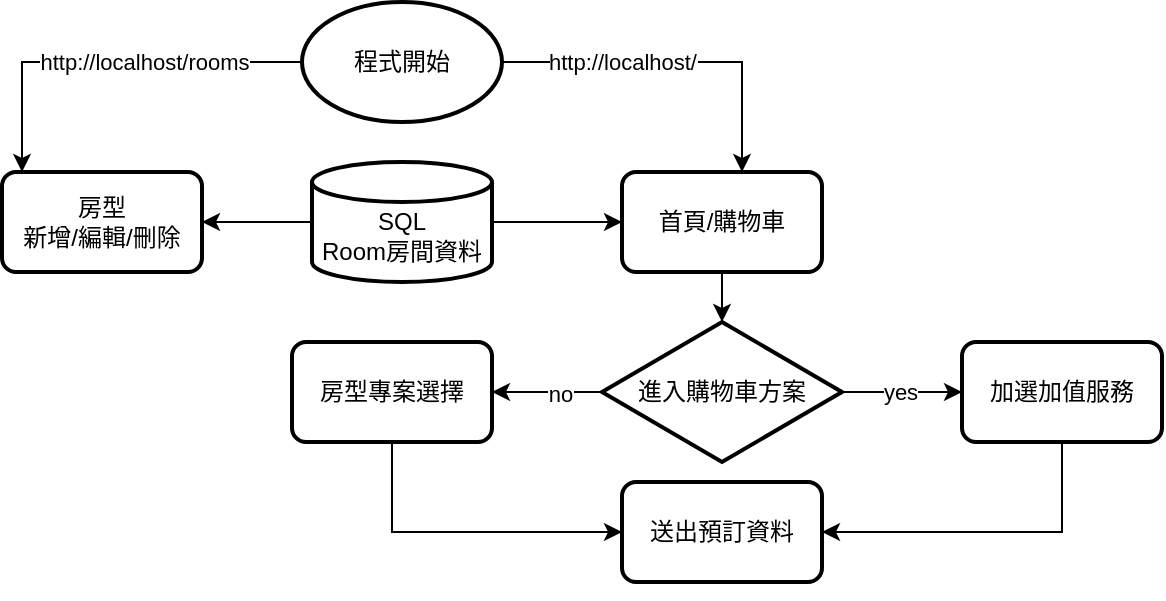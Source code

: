 <mxfile version="25.0.3">
  <diagram name="第 1 页" id="HnQvUGATxTDeYnjtPgmZ">
    <mxGraphModel dx="869" dy="452" grid="1" gridSize="10" guides="1" tooltips="1" connect="1" arrows="1" fold="1" page="1" pageScale="1" pageWidth="827" pageHeight="1169" math="0" shadow="0">
      <root>
        <mxCell id="0" />
        <mxCell id="1" parent="0" />
        <mxCell id="D8SlkgtAjFKEi0TtIdIo-17" style="edgeStyle=orthogonalEdgeStyle;rounded=0;orthogonalLoop=1;jettySize=auto;html=1;exitX=0;exitY=0.5;exitDx=0;exitDy=0;exitPerimeter=0;" edge="1" parent="1" source="D8SlkgtAjFKEi0TtIdIo-4" target="D8SlkgtAjFKEi0TtIdIo-9">
          <mxGeometry relative="1" as="geometry">
            <Array as="points">
              <mxPoint x="120" y="120" />
            </Array>
          </mxGeometry>
        </mxCell>
        <mxCell id="D8SlkgtAjFKEi0TtIdIo-20" value="http://localhost/rooms" style="edgeLabel;html=1;align=center;verticalAlign=middle;resizable=0;points=[];" vertex="1" connectable="0" parent="D8SlkgtAjFKEi0TtIdIo-17">
          <mxGeometry x="-0.462" y="-2" relative="1" as="geometry">
            <mxPoint x="-27" y="2" as="offset" />
          </mxGeometry>
        </mxCell>
        <mxCell id="D8SlkgtAjFKEi0TtIdIo-4" value="程式開始" style="strokeWidth=2;html=1;shape=mxgraph.flowchart.start_1;whiteSpace=wrap;" vertex="1" parent="1">
          <mxGeometry x="260" y="90" width="100" height="60" as="geometry" />
        </mxCell>
        <mxCell id="D8SlkgtAjFKEi0TtIdIo-21" style="edgeStyle=orthogonalEdgeStyle;rounded=0;orthogonalLoop=1;jettySize=auto;html=1;exitX=1;exitY=0.5;exitDx=0;exitDy=0;exitPerimeter=0;entryX=0;entryY=0.5;entryDx=0;entryDy=0;" edge="1" parent="1" source="D8SlkgtAjFKEi0TtIdIo-5" target="D8SlkgtAjFKEi0TtIdIo-11">
          <mxGeometry relative="1" as="geometry" />
        </mxCell>
        <mxCell id="D8SlkgtAjFKEi0TtIdIo-22" value="" style="edgeStyle=orthogonalEdgeStyle;rounded=0;orthogonalLoop=1;jettySize=auto;html=1;" edge="1" parent="1" source="D8SlkgtAjFKEi0TtIdIo-5" target="D8SlkgtAjFKEi0TtIdIo-9">
          <mxGeometry relative="1" as="geometry" />
        </mxCell>
        <mxCell id="D8SlkgtAjFKEi0TtIdIo-5" value="&lt;div&gt;&lt;br&gt;&lt;/div&gt;SQL&lt;br&gt;Room房間資料" style="strokeWidth=2;html=1;shape=mxgraph.flowchart.database;whiteSpace=wrap;" vertex="1" parent="1">
          <mxGeometry x="265" y="170" width="90" height="60" as="geometry" />
        </mxCell>
        <mxCell id="D8SlkgtAjFKEi0TtIdIo-9" value="房型&lt;div&gt;新增/編輯/刪除&lt;/div&gt;" style="rounded=1;whiteSpace=wrap;html=1;absoluteArcSize=1;arcSize=14;strokeWidth=2;" vertex="1" parent="1">
          <mxGeometry x="110" y="175" width="100" height="50" as="geometry" />
        </mxCell>
        <mxCell id="D8SlkgtAjFKEi0TtIdIo-25" style="edgeStyle=orthogonalEdgeStyle;rounded=0;orthogonalLoop=1;jettySize=auto;html=1;exitX=0.5;exitY=1;exitDx=0;exitDy=0;" edge="1" parent="1" source="D8SlkgtAjFKEi0TtIdIo-11" target="D8SlkgtAjFKEi0TtIdIo-24">
          <mxGeometry relative="1" as="geometry" />
        </mxCell>
        <mxCell id="D8SlkgtAjFKEi0TtIdIo-11" value="首頁/購物車" style="rounded=1;whiteSpace=wrap;html=1;absoluteArcSize=1;arcSize=14;strokeWidth=2;" vertex="1" parent="1">
          <mxGeometry x="420" y="175" width="100" height="50" as="geometry" />
        </mxCell>
        <mxCell id="D8SlkgtAjFKEi0TtIdIo-16" style="edgeStyle=orthogonalEdgeStyle;rounded=0;orthogonalLoop=1;jettySize=auto;html=1;exitX=1;exitY=0.5;exitDx=0;exitDy=0;exitPerimeter=0;" edge="1" parent="1" source="D8SlkgtAjFKEi0TtIdIo-4" target="D8SlkgtAjFKEi0TtIdIo-11">
          <mxGeometry relative="1" as="geometry">
            <Array as="points">
              <mxPoint x="480" y="120" />
            </Array>
          </mxGeometry>
        </mxCell>
        <mxCell id="D8SlkgtAjFKEi0TtIdIo-19" value="http://localhost/" style="edgeLabel;html=1;align=center;verticalAlign=middle;resizable=0;points=[];" vertex="1" connectable="0" parent="D8SlkgtAjFKEi0TtIdIo-16">
          <mxGeometry x="-0.351" y="1" relative="1" as="geometry">
            <mxPoint x="3" y="1" as="offset" />
          </mxGeometry>
        </mxCell>
        <mxCell id="D8SlkgtAjFKEi0TtIdIo-33" style="edgeStyle=orthogonalEdgeStyle;rounded=0;orthogonalLoop=1;jettySize=auto;html=1;exitX=0;exitY=0.5;exitDx=0;exitDy=0;exitPerimeter=0;" edge="1" parent="1" source="D8SlkgtAjFKEi0TtIdIo-24" target="D8SlkgtAjFKEi0TtIdIo-30">
          <mxGeometry relative="1" as="geometry" />
        </mxCell>
        <mxCell id="D8SlkgtAjFKEi0TtIdIo-37" value="no" style="edgeLabel;html=1;align=center;verticalAlign=middle;resizable=0;points=[];" vertex="1" connectable="0" parent="D8SlkgtAjFKEi0TtIdIo-33">
          <mxGeometry x="-0.236" y="1" relative="1" as="geometry">
            <mxPoint as="offset" />
          </mxGeometry>
        </mxCell>
        <mxCell id="D8SlkgtAjFKEi0TtIdIo-35" style="edgeStyle=orthogonalEdgeStyle;rounded=0;orthogonalLoop=1;jettySize=auto;html=1;exitX=1;exitY=0.5;exitDx=0;exitDy=0;exitPerimeter=0;" edge="1" parent="1" source="D8SlkgtAjFKEi0TtIdIo-24" target="D8SlkgtAjFKEi0TtIdIo-31">
          <mxGeometry relative="1" as="geometry" />
        </mxCell>
        <mxCell id="D8SlkgtAjFKEi0TtIdIo-36" value="yes" style="edgeLabel;html=1;align=center;verticalAlign=middle;resizable=0;points=[];" vertex="1" connectable="0" parent="D8SlkgtAjFKEi0TtIdIo-35">
          <mxGeometry x="-0.033" relative="1" as="geometry">
            <mxPoint as="offset" />
          </mxGeometry>
        </mxCell>
        <mxCell id="D8SlkgtAjFKEi0TtIdIo-24" value="進入購物車方案" style="strokeWidth=2;html=1;shape=mxgraph.flowchart.decision;whiteSpace=wrap;" vertex="1" parent="1">
          <mxGeometry x="410" y="250" width="120" height="70" as="geometry" />
        </mxCell>
        <mxCell id="D8SlkgtAjFKEi0TtIdIo-137" style="edgeStyle=orthogonalEdgeStyle;rounded=0;orthogonalLoop=1;jettySize=auto;html=1;exitX=0.5;exitY=1;exitDx=0;exitDy=0;entryX=0;entryY=0.5;entryDx=0;entryDy=0;" edge="1" parent="1" source="D8SlkgtAjFKEi0TtIdIo-30" target="D8SlkgtAjFKEi0TtIdIo-38">
          <mxGeometry relative="1" as="geometry" />
        </mxCell>
        <mxCell id="D8SlkgtAjFKEi0TtIdIo-30" value="房型專案選擇" style="rounded=1;whiteSpace=wrap;html=1;absoluteArcSize=1;arcSize=14;strokeWidth=2;" vertex="1" parent="1">
          <mxGeometry x="255" y="260" width="100" height="50" as="geometry" />
        </mxCell>
        <mxCell id="D8SlkgtAjFKEi0TtIdIo-133" style="edgeStyle=orthogonalEdgeStyle;rounded=0;orthogonalLoop=1;jettySize=auto;html=1;exitX=0.5;exitY=1;exitDx=0;exitDy=0;entryX=1;entryY=0.5;entryDx=0;entryDy=0;" edge="1" parent="1" source="D8SlkgtAjFKEi0TtIdIo-31" target="D8SlkgtAjFKEi0TtIdIo-38">
          <mxGeometry relative="1" as="geometry" />
        </mxCell>
        <mxCell id="D8SlkgtAjFKEi0TtIdIo-31" value="加選加值服務" style="rounded=1;whiteSpace=wrap;html=1;absoluteArcSize=1;arcSize=14;strokeWidth=2;" vertex="1" parent="1">
          <mxGeometry x="590" y="260" width="100" height="50" as="geometry" />
        </mxCell>
        <mxCell id="D8SlkgtAjFKEi0TtIdIo-38" value="送出預訂資料" style="rounded=1;whiteSpace=wrap;html=1;absoluteArcSize=1;arcSize=14;strokeWidth=2;" vertex="1" parent="1">
          <mxGeometry x="420" y="330" width="100" height="50" as="geometry" />
        </mxCell>
        <mxCell id="D8SlkgtAjFKEi0TtIdIo-135" style="edgeStyle=orthogonalEdgeStyle;rounded=0;orthogonalLoop=1;jettySize=auto;html=1;exitX=0.5;exitY=1;exitDx=0;exitDy=0;" edge="1" parent="1" source="D8SlkgtAjFKEi0TtIdIo-38" target="D8SlkgtAjFKEi0TtIdIo-38">
          <mxGeometry relative="1" as="geometry" />
        </mxCell>
      </root>
    </mxGraphModel>
  </diagram>
</mxfile>
